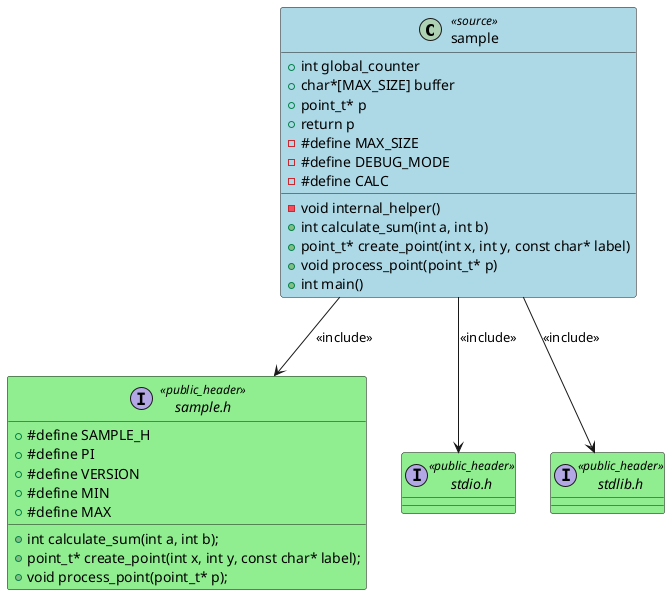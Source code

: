 @startuml CLS: sample

class "sample" as SAMPLE_C <<source>> #LightBlue
{
    + int global_counter
    + char*[MAX_SIZE] buffer
    + point_t* p
    + return p
    - #define MAX_SIZE
    - #define DEBUG_MODE
    - #define CALC
    -void internal_helper()
    +int calculate_sum(int a, int b)
    +point_t* create_point(int x, int y, const char* label)
    +void process_point(point_t* p)
    +int main()
}

interface "sample.h" as SAMPLE_H <<public_header>> #LightGreen
{
    + #define SAMPLE_H
    + #define PI
    + #define VERSION
    + #define MIN
    + #define MAX
    + int calculate_sum(int a, int b);
    + point_t* create_point(int x, int y, const char* label);
    + void process_point(point_t* p);
}

SAMPLE_C --> SAMPLE_H : <<include>>

interface "stdio.h" as STDIO_H <<public_header>> #LightGreen
{
}

SAMPLE_C --> STDIO_H : <<include>>

interface "stdlib.h" as STDLIB_H <<public_header>> #LightGreen
{
}

SAMPLE_C --> STDLIB_H : <<include>>

@enduml